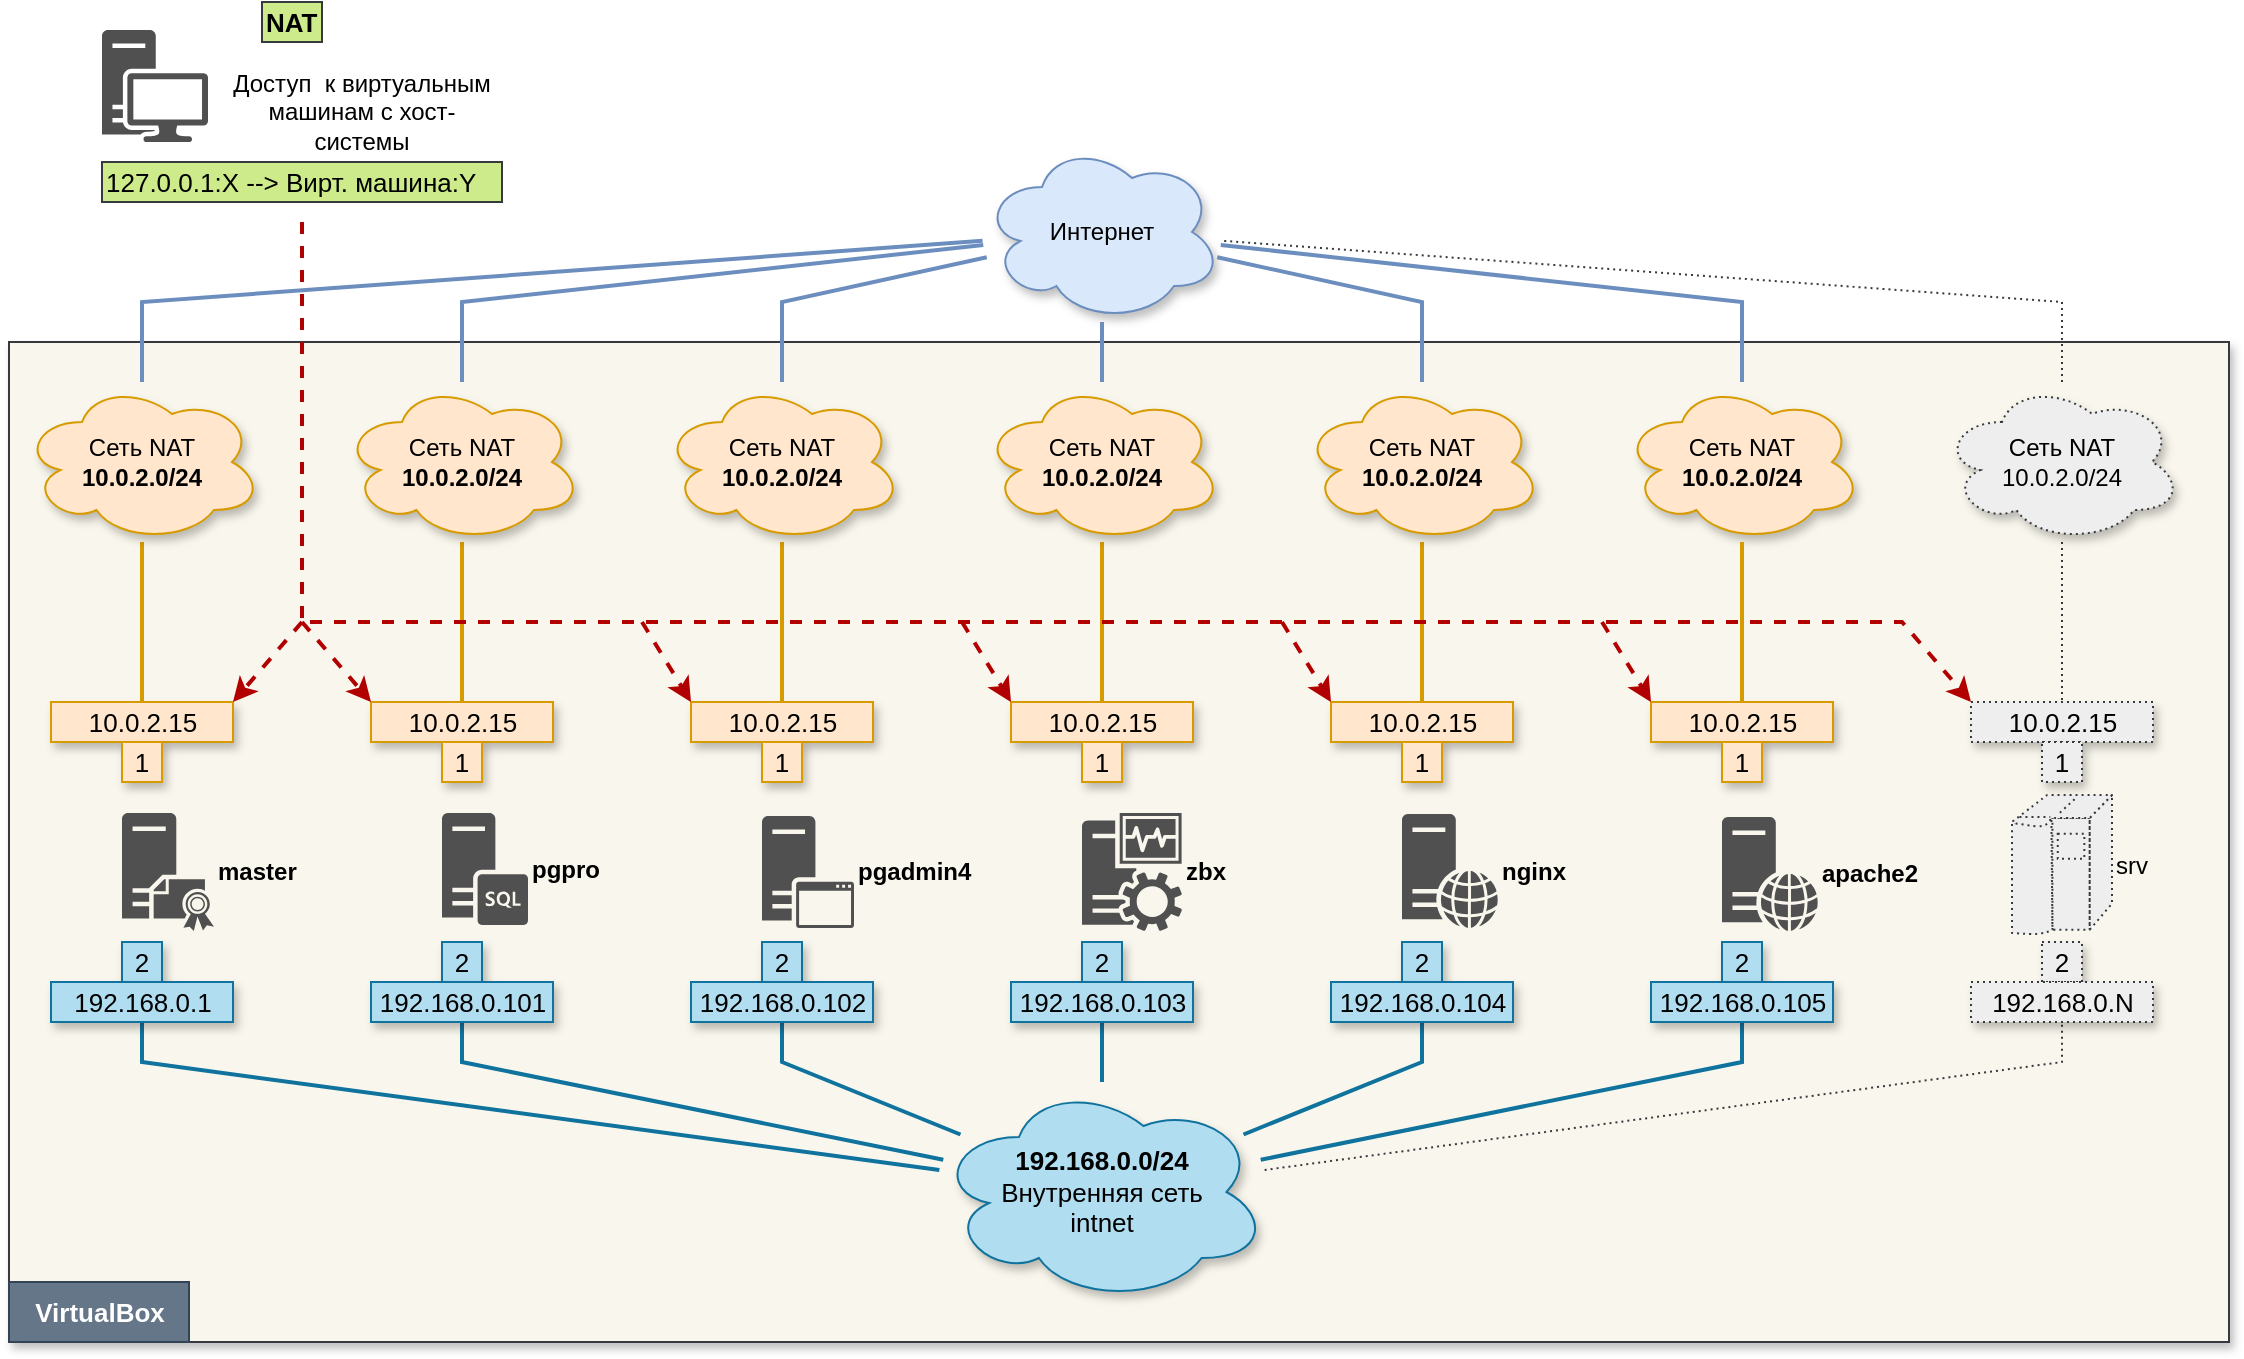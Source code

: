 <mxfile version="20.7.4" type="device"><diagram id="dLpNKgdumVeSnSUJRRxa" name="Страница 1"><mxGraphModel dx="1434" dy="926" grid="1" gridSize="10" guides="1" tooltips="1" connect="1" arrows="1" fold="1" page="1" pageScale="1" pageWidth="827" pageHeight="1169" math="0" shadow="0"><root><mxCell id="0"/><mxCell id="1" parent="0"/><mxCell id="pQSTXscZTdOlNcGqfAEL-66" value="" style="rounded=0;whiteSpace=wrap;html=1;strokeWidth=1;fontSize=13;fillColor=#f9f7ed;strokeColor=#36393d;shadow=1;glass=0;" parent="1" vertex="1"><mxGeometry x="193.5" y="180" width="1110" height="500" as="geometry"/></mxCell><mxCell id="pQSTXscZTdOlNcGqfAEL-23" value="" style="endArrow=none;html=1;rounded=0;fontSize=13;fillColor=#b1ddf0;strokeColor=#10739e;strokeWidth=2;startArrow=none;" parent="1" source="pQSTXscZTdOlNcGqfAEL-22" target="pQSTXscZTdOlNcGqfAEL-14" edge="1"><mxGeometry width="50" height="50" relative="1" as="geometry"><mxPoint x="210" y="650" as="sourcePoint"/><mxPoint x="230" y="520" as="targetPoint"/><Array as="points"/></mxGeometry></mxCell><mxCell id="1Jj2ksppsvtcZRuddjDc-9" value="" style="endArrow=none;html=1;rounded=0;fillColor=#ffe6cc;strokeColor=#d79b00;strokeWidth=2;" parent="1" source="pQSTXscZTdOlNcGqfAEL-29" target="pQSTXscZTdOlNcGqfAEL-5" edge="1"><mxGeometry width="50" height="50" relative="1" as="geometry"><mxPoint x="160" y="430" as="sourcePoint"/><mxPoint x="210" y="380" as="targetPoint"/></mxGeometry></mxCell><mxCell id="1Jj2ksppsvtcZRuddjDc-10" value="" style="endArrow=none;html=1;rounded=0;fillColor=#ffe6cc;strokeColor=#d79b00;strokeWidth=2;" parent="1" source="pQSTXscZTdOlNcGqfAEL-33" target="pQSTXscZTdOlNcGqfAEL-7" edge="1"><mxGeometry width="50" height="50" relative="1" as="geometry"><mxPoint x="460" y="720" as="sourcePoint"/><mxPoint x="540" y="320" as="targetPoint"/></mxGeometry></mxCell><mxCell id="1Jj2ksppsvtcZRuddjDc-11" value="" style="endArrow=none;html=1;rounded=0;fillColor=#ffe6cc;strokeColor=#d79b00;strokeWidth=2;" parent="1" source="pQSTXscZTdOlNcGqfAEL-35" target="pQSTXscZTdOlNcGqfAEL-9" edge="1"><mxGeometry width="50" height="50" relative="1" as="geometry"><mxPoint x="520" y="720" as="sourcePoint"/><mxPoint x="570" y="670" as="targetPoint"/></mxGeometry></mxCell><mxCell id="1Jj2ksppsvtcZRuddjDc-15" value="" style="endArrow=none;html=1;rounded=0;fillColor=#b1ddf0;strokeColor=#10739e;strokeWidth=2;" parent="1" source="pQSTXscZTdOlNcGqfAEL-16" target="pQSTXscZTdOlNcGqfAEL-17" edge="1"><mxGeometry width="50" height="50" relative="1" as="geometry"><mxPoint x="220" y="620" as="sourcePoint"/><mxPoint x="270" y="570" as="targetPoint"/><Array as="points"><mxPoint x="420" y="540"/></Array></mxGeometry></mxCell><mxCell id="1Jj2ksppsvtcZRuddjDc-16" value="" style="endArrow=none;html=1;rounded=0;entryX=0.5;entryY=0.5;entryDx=0;entryDy=0;entryPerimeter=0;fillColor=#b1ddf0;strokeColor=#10739e;strokeWidth=2;" parent="1" source="pQSTXscZTdOlNcGqfAEL-16" target="pQSTXscZTdOlNcGqfAEL-18" edge="1"><mxGeometry width="50" height="50" relative="1" as="geometry"><mxPoint x="600" y="640" as="sourcePoint"/><mxPoint x="650" y="590" as="targetPoint"/><Array as="points"><mxPoint x="580" y="540"/></Array></mxGeometry></mxCell><mxCell id="1Jj2ksppsvtcZRuddjDc-17" value="srv" style="shape=mxgraph.cisco.computers_and_peripherals.ibm_mainframe;html=1;pointerEvents=1;dashed=1;fillColor=#eeeeee;strokeColor=#36393d;strokeWidth=1;verticalLabelPosition=middle;verticalAlign=middle;align=left;outlineConnect=0;labelPosition=right;fontStyle=0;dashPattern=1 2;" parent="1" vertex="1"><mxGeometry x="1195" y="406.5" width="50" height="70" as="geometry"/></mxCell><mxCell id="1Jj2ksppsvtcZRuddjDc-18" value="" style="endArrow=none;html=1;rounded=0;fillColor=#eeeeee;strokeColor=#36393d;strokeWidth=1;dashed=1;dashPattern=1 2;" parent="1" source="pQSTXscZTdOlNcGqfAEL-16" target="pQSTXscZTdOlNcGqfAEL-19" edge="1"><mxGeometry width="50" height="50" relative="1" as="geometry"><mxPoint x="580" y="630" as="sourcePoint"/><mxPoint x="1150" y="600" as="targetPoint"/><Array as="points"><mxPoint x="1220" y="540"/></Array></mxGeometry></mxCell><mxCell id="1Jj2ksppsvtcZRuddjDc-19" value="" style="endArrow=none;html=1;rounded=0;fillColor=#eeeeee;strokeColor=#36393d;strokeWidth=1;dashed=1;dashPattern=1 2;" parent="1" source="pQSTXscZTdOlNcGqfAEL-11" target="pQSTXscZTdOlNcGqfAEL-37" edge="1"><mxGeometry width="50" height="50" relative="1" as="geometry"><mxPoint x="865" y="680" as="sourcePoint"/><mxPoint x="1300" y="290" as="targetPoint"/></mxGeometry></mxCell><mxCell id="pQSTXscZTdOlNcGqfAEL-4" value="&lt;div&gt;Интернет&lt;/div&gt;" style="ellipse;shape=cloud;whiteSpace=wrap;html=1;fillColor=#dae8fc;strokeColor=#6c8ebf;shadow=1;" parent="1" vertex="1"><mxGeometry x="680" y="80" width="120" height="90" as="geometry"/></mxCell><mxCell id="pQSTXscZTdOlNcGqfAEL-5" value="&lt;div&gt;Сеть NAT&lt;/div&gt;&lt;b&gt;10.0.2.0/24&lt;/b&gt;" style="ellipse;shape=cloud;whiteSpace=wrap;html=1;fillColor=#ffe6cc;strokeColor=#d79b00;shadow=1;" parent="1" vertex="1"><mxGeometry x="200" y="200" width="120" height="80" as="geometry"/></mxCell><mxCell id="pQSTXscZTdOlNcGqfAEL-7" value="&lt;div&gt;Сеть NAT&lt;/div&gt;&lt;div&gt;&lt;b&gt;10.0.2.0/24&lt;/b&gt;&lt;/div&gt;" style="ellipse;shape=cloud;whiteSpace=wrap;html=1;fillColor=#ffe6cc;strokeColor=#d79b00;shadow=1;" parent="1" vertex="1"><mxGeometry x="360" y="200" width="120" height="80" as="geometry"/></mxCell><mxCell id="pQSTXscZTdOlNcGqfAEL-9" value="&lt;div&gt;Сеть NAT&lt;/div&gt;&lt;b&gt;10.0.2.0/24&lt;/b&gt;" style="ellipse;shape=cloud;whiteSpace=wrap;html=1;fillColor=#ffe6cc;strokeColor=#d79b00;shadow=1;" parent="1" vertex="1"><mxGeometry x="520" y="200" width="120" height="80" as="geometry"/></mxCell><mxCell id="pQSTXscZTdOlNcGqfAEL-11" value="&lt;div&gt;Сеть NAT&lt;/div&gt;&lt;span&gt;10.0.2.0/24&lt;/span&gt;" style="ellipse;shape=cloud;whiteSpace=wrap;html=1;fillColor=#eeeeee;strokeColor=#36393d;shadow=1;dashed=1;dashPattern=1 2;fontStyle=0" parent="1" vertex="1"><mxGeometry x="1160" y="200" width="120" height="80" as="geometry"/></mxCell><mxCell id="pQSTXscZTdOlNcGqfAEL-14" value="2" style="whiteSpace=wrap;html=1;aspect=fixed;verticalAlign=middle;fontSize=13;fillColor=#b1ddf0;strokeColor=#10739e;fontStyle=0;shadow=1;" parent="1" vertex="1"><mxGeometry x="250" y="480" width="20" height="20" as="geometry"/></mxCell><mxCell id="pQSTXscZTdOlNcGqfAEL-16" value="&lt;div&gt;&lt;b&gt;192.168.0.0/24&lt;/b&gt;&lt;/div&gt;&lt;div&gt;Внутренняя сеть &lt;br&gt;intnet&lt;/div&gt;" style="ellipse;shape=cloud;whiteSpace=wrap;html=1;fontSize=13;fillColor=#b1ddf0;strokeColor=#10739e;shadow=1;" parent="1" vertex="1"><mxGeometry x="657" y="550" width="166" height="110" as="geometry"/></mxCell><mxCell id="pQSTXscZTdOlNcGqfAEL-17" value="2" style="whiteSpace=wrap;html=1;aspect=fixed;verticalAlign=middle;fontSize=13;fillColor=#b1ddf0;strokeColor=#10739e;fontStyle=0;shadow=1;" parent="1" vertex="1"><mxGeometry x="410" y="480" width="20" height="20" as="geometry"/></mxCell><mxCell id="pQSTXscZTdOlNcGqfAEL-18" value="2" style="whiteSpace=wrap;html=1;aspect=fixed;verticalAlign=middle;fontSize=13;fillColor=#b1ddf0;strokeColor=#10739e;fontStyle=0;shadow=1;" parent="1" vertex="1"><mxGeometry x="570" y="480" width="20" height="20" as="geometry"/></mxCell><mxCell id="pQSTXscZTdOlNcGqfAEL-19" value="2" style="whiteSpace=wrap;html=1;aspect=fixed;verticalAlign=middle;fontSize=13;fillColor=#eeeeee;strokeColor=#36393d;fontStyle=0;shadow=1;dashed=1;dashPattern=1 2;" parent="1" vertex="1"><mxGeometry x="1210" y="480" width="20" height="20" as="geometry"/></mxCell><mxCell id="pQSTXscZTdOlNcGqfAEL-24" value="192.168.0.101" style="text;html=1;strokeColor=#10739e;fillColor=#b1ddf0;align=center;verticalAlign=middle;whiteSpace=wrap;rounded=0;fontSize=13;fontStyle=0;shadow=1;" parent="1" vertex="1"><mxGeometry x="374.5" y="500" width="91" height="20" as="geometry"/></mxCell><mxCell id="pQSTXscZTdOlNcGqfAEL-25" value="192.168.0.102" style="text;html=1;strokeColor=#10739e;fillColor=#b1ddf0;align=center;verticalAlign=middle;whiteSpace=wrap;rounded=0;fontSize=13;fontStyle=0;shadow=1;" parent="1" vertex="1"><mxGeometry x="534.5" y="500" width="91" height="20" as="geometry"/></mxCell><mxCell id="pQSTXscZTdOlNcGqfAEL-26" value="192.168.0.N" style="text;html=1;strokeColor=#36393d;fillColor=#eeeeee;align=center;verticalAlign=middle;whiteSpace=wrap;rounded=0;fontSize=13;fontStyle=0;shadow=1;dashed=1;dashPattern=1 2;" parent="1" vertex="1"><mxGeometry x="1174.5" y="500" width="91" height="20" as="geometry"/></mxCell><mxCell id="pQSTXscZTdOlNcGqfAEL-30" value="10.0.2.15" style="text;html=1;strokeColor=#d79b00;fillColor=#ffe6cc;align=center;verticalAlign=middle;whiteSpace=wrap;rounded=0;fontSize=13;shadow=1;" parent="1" vertex="1"><mxGeometry x="214.5" y="360" width="91" height="20" as="geometry"/></mxCell><mxCell id="pQSTXscZTdOlNcGqfAEL-34" value="10.0.2.15" style="text;html=1;strokeColor=#d79b00;fillColor=#ffe6cc;align=center;verticalAlign=middle;whiteSpace=wrap;rounded=0;fontSize=13;shadow=1;" parent="1" vertex="1"><mxGeometry x="374.5" y="360" width="91" height="20" as="geometry"/></mxCell><mxCell id="pQSTXscZTdOlNcGqfAEL-36" value="10.0.2.15" style="text;html=1;strokeColor=#d79b00;fillColor=#ffe6cc;align=center;verticalAlign=middle;whiteSpace=wrap;rounded=0;fontSize=13;shadow=1;" parent="1" vertex="1"><mxGeometry x="534.5" y="360" width="91" height="20" as="geometry"/></mxCell><mxCell id="pQSTXscZTdOlNcGqfAEL-38" value="10.0.2.15" style="text;html=1;strokeColor=#36393d;fillColor=#eeeeee;align=center;verticalAlign=middle;whiteSpace=wrap;rounded=0;fontSize=13;shadow=1;dashed=1;dashPattern=1 2;" parent="1" vertex="1"><mxGeometry x="1174.5" y="360" width="91" height="20" as="geometry"/></mxCell><mxCell id="pQSTXscZTdOlNcGqfAEL-54" value="NAT" style="text;html=1;fillColor=#cdeb8b;align=left;verticalAlign=middle;whiteSpace=wrap;rounded=0;fontSize=13;fontStyle=1;strokeColor=#36393d;" parent="1" vertex="1"><mxGeometry x="320" y="10" width="30" height="20" as="geometry"/></mxCell><mxCell id="pQSTXscZTdOlNcGqfAEL-63" value="127.0.0.1:X --&amp;gt; Вирт. машина:Y" style="text;html=1;align=left;verticalAlign=middle;whiteSpace=wrap;rounded=0;fontSize=13;fillColor=#cdeb8b;strokeColor=#36393d;fontStyle=0;" parent="1" vertex="1"><mxGeometry x="240" y="90" width="200" height="20" as="geometry"/></mxCell><mxCell id="pQSTXscZTdOlNcGqfAEL-6" value="" style="endArrow=none;html=1;rounded=0;strokeWidth=2;fillColor=#dae8fc;strokeColor=#6c8ebf;" parent="1" source="pQSTXscZTdOlNcGqfAEL-5" target="pQSTXscZTdOlNcGqfAEL-4" edge="1"><mxGeometry width="50" height="50" relative="1" as="geometry"><mxPoint x="130" y="220" as="sourcePoint"/><mxPoint x="180" y="170" as="targetPoint"/><Array as="points"><mxPoint x="260" y="160"/></Array></mxGeometry></mxCell><mxCell id="pQSTXscZTdOlNcGqfAEL-8" value="" style="endArrow=none;html=1;rounded=0;strokeWidth=2;fillColor=#dae8fc;strokeColor=#6c8ebf;" parent="1" source="pQSTXscZTdOlNcGqfAEL-7" target="pQSTXscZTdOlNcGqfAEL-4" edge="1"><mxGeometry width="50" height="50" relative="1" as="geometry"><mxPoint x="170" y="250" as="sourcePoint"/><mxPoint x="220" y="200" as="targetPoint"/><Array as="points"><mxPoint x="420" y="160"/></Array></mxGeometry></mxCell><mxCell id="pQSTXscZTdOlNcGqfAEL-10" value="" style="endArrow=none;html=1;rounded=0;strokeWidth=2;fillColor=#dae8fc;strokeColor=#6c8ebf;" parent="1" source="pQSTXscZTdOlNcGqfAEL-9" target="pQSTXscZTdOlNcGqfAEL-4" edge="1"><mxGeometry width="50" height="50" relative="1" as="geometry"><mxPoint x="140" y="240" as="sourcePoint"/><mxPoint x="190" y="190" as="targetPoint"/><Array as="points"><mxPoint x="580" y="160"/></Array></mxGeometry></mxCell><mxCell id="pQSTXscZTdOlNcGqfAEL-29" value="1" style="whiteSpace=wrap;html=1;aspect=fixed;verticalAlign=middle;fontSize=13;fillColor=#ffe6cc;strokeColor=#d79b00;fontStyle=0;shadow=1;" parent="1" vertex="1"><mxGeometry x="250" y="380" width="20" height="20" as="geometry"/></mxCell><mxCell id="pQSTXscZTdOlNcGqfAEL-33" value="1" style="whiteSpace=wrap;html=1;aspect=fixed;verticalAlign=middle;fontSize=13;fillColor=#ffe6cc;strokeColor=#d79b00;fontStyle=0;shadow=1;" parent="1" vertex="1"><mxGeometry x="410" y="380" width="20" height="20" as="geometry"/></mxCell><mxCell id="pQSTXscZTdOlNcGqfAEL-35" value="1" style="whiteSpace=wrap;html=1;aspect=fixed;verticalAlign=middle;fontSize=13;fillColor=#ffe6cc;strokeColor=#d79b00;fontStyle=0;shadow=1;" parent="1" vertex="1"><mxGeometry x="570" y="380" width="20" height="20" as="geometry"/></mxCell><mxCell id="pQSTXscZTdOlNcGqfAEL-37" value="1" style="whiteSpace=wrap;html=1;aspect=fixed;verticalAlign=middle;fontSize=13;fillColor=#eeeeee;strokeColor=#36393d;fontStyle=0;shadow=1;dashed=1;dashPattern=1 2;" parent="1" vertex="1"><mxGeometry x="1210" y="380" width="20" height="20" as="geometry"/></mxCell><mxCell id="tnZdwxEttJW5x21GmOAq-6" value="" style="endArrow=none;html=1;rounded=0;fillColor=#ffe6cc;strokeColor=#d79b00;strokeWidth=2;" edge="1" source="tnZdwxEttJW5x21GmOAq-11" target="tnZdwxEttJW5x21GmOAq-7" parent="1"><mxGeometry width="50" height="50" relative="1" as="geometry"><mxPoint x="675" y="720" as="sourcePoint"/><mxPoint x="725" y="670" as="targetPoint"/></mxGeometry></mxCell><mxCell id="tnZdwxEttJW5x21GmOAq-7" value="&lt;div&gt;Сеть NAT&lt;/div&gt;&lt;b&gt;10.0.2.0/24&lt;/b&gt;" style="ellipse;shape=cloud;whiteSpace=wrap;html=1;fillColor=#ffe6cc;strokeColor=#d79b00;shadow=1;" vertex="1" parent="1"><mxGeometry x="680" y="200" width="120" height="80" as="geometry"/></mxCell><mxCell id="tnZdwxEttJW5x21GmOAq-8" value="2" style="whiteSpace=wrap;html=1;aspect=fixed;verticalAlign=middle;fontSize=13;fillColor=#b1ddf0;strokeColor=#10739e;fontStyle=0;shadow=1;" vertex="1" parent="1"><mxGeometry x="730" y="480" width="20" height="20" as="geometry"/></mxCell><mxCell id="tnZdwxEttJW5x21GmOAq-10" value="10.0.2.15" style="text;html=1;strokeColor=#d79b00;fillColor=#ffe6cc;align=center;verticalAlign=middle;whiteSpace=wrap;rounded=0;fontSize=13;shadow=1;" vertex="1" parent="1"><mxGeometry x="694.5" y="360" width="91" height="20" as="geometry"/></mxCell><mxCell id="tnZdwxEttJW5x21GmOAq-11" value="1" style="whiteSpace=wrap;html=1;aspect=fixed;verticalAlign=middle;fontSize=13;fillColor=#ffe6cc;strokeColor=#d79b00;fontStyle=0;shadow=1;" vertex="1" parent="1"><mxGeometry x="730" y="380" width="20" height="20" as="geometry"/></mxCell><mxCell id="tnZdwxEttJW5x21GmOAq-13" value="" style="endArrow=none;html=1;rounded=0;fillColor=#ffe6cc;strokeColor=#d79b00;strokeWidth=2;" edge="1" source="tnZdwxEttJW5x21GmOAq-18" target="tnZdwxEttJW5x21GmOAq-14" parent="1"><mxGeometry width="50" height="50" relative="1" as="geometry"><mxPoint x="822" y="720" as="sourcePoint"/><mxPoint x="872" y="670" as="targetPoint"/></mxGeometry></mxCell><mxCell id="tnZdwxEttJW5x21GmOAq-14" value="&lt;div&gt;Сеть NAT&lt;/div&gt;&lt;b&gt;10.0.2.0/24&lt;/b&gt;" style="ellipse;shape=cloud;whiteSpace=wrap;html=1;fillColor=#ffe6cc;strokeColor=#d79b00;shadow=1;" vertex="1" parent="1"><mxGeometry x="840" y="200" width="120" height="80" as="geometry"/></mxCell><mxCell id="tnZdwxEttJW5x21GmOAq-15" value="2" style="whiteSpace=wrap;html=1;aspect=fixed;verticalAlign=middle;fontSize=13;fillColor=#b1ddf0;strokeColor=#10739e;fontStyle=0;shadow=1;" vertex="1" parent="1"><mxGeometry x="890" y="480" width="20" height="20" as="geometry"/></mxCell><mxCell id="tnZdwxEttJW5x21GmOAq-17" value="10.0.2.15" style="text;html=1;strokeColor=#d79b00;fillColor=#ffe6cc;align=center;verticalAlign=middle;whiteSpace=wrap;rounded=0;fontSize=13;shadow=1;" vertex="1" parent="1"><mxGeometry x="854.5" y="360" width="91" height="20" as="geometry"/></mxCell><mxCell id="tnZdwxEttJW5x21GmOAq-18" value="1" style="whiteSpace=wrap;html=1;aspect=fixed;verticalAlign=middle;fontSize=13;fillColor=#ffe6cc;strokeColor=#d79b00;fontStyle=0;shadow=1;" vertex="1" parent="1"><mxGeometry x="890" y="380" width="20" height="20" as="geometry"/></mxCell><mxCell id="tnZdwxEttJW5x21GmOAq-19" value="" style="endArrow=none;html=1;rounded=0;fillColor=#b1ddf0;strokeColor=#10739e;strokeWidth=2;" edge="1" parent="1" source="pQSTXscZTdOlNcGqfAEL-16" target="tnZdwxEttJW5x21GmOAq-9"><mxGeometry x="-0.365" y="-192" width="50" height="50" relative="1" as="geometry"><mxPoint x="570.414" y="591.308" as="sourcePoint"/><mxPoint x="820" y="560" as="targetPoint"/><Array as="points"/><mxPoint x="-17" y="80" as="offset"/></mxGeometry></mxCell><mxCell id="tnZdwxEttJW5x21GmOAq-9" value="192.168.0.103" style="text;html=1;strokeColor=#10739e;fillColor=#b1ddf0;align=center;verticalAlign=middle;whiteSpace=wrap;rounded=0;fontSize=13;fontStyle=0;shadow=1;" vertex="1" parent="1"><mxGeometry x="694.5" y="500" width="91" height="20" as="geometry"/></mxCell><mxCell id="tnZdwxEttJW5x21GmOAq-20" value="" style="endArrow=none;html=1;rounded=0;fillColor=#b1ddf0;strokeColor=#10739e;strokeWidth=2;" edge="1" parent="1" source="pQSTXscZTdOlNcGqfAEL-16" target="tnZdwxEttJW5x21GmOAq-15"><mxGeometry x="-0.365" y="-192" width="50" height="50" relative="1" as="geometry"><mxPoint x="660.481" y="616.203" as="sourcePoint"/><mxPoint x="750" y="530" as="targetPoint"/><Array as="points"><mxPoint x="900" y="540"/></Array><mxPoint x="-17" y="80" as="offset"/></mxGeometry></mxCell><mxCell id="tnZdwxEttJW5x21GmOAq-28" value="pgpro" style="sketch=0;pointerEvents=1;shadow=0;dashed=0;html=1;strokeColor=none;fillColor=#505050;labelPosition=right;verticalLabelPosition=middle;verticalAlign=middle;outlineConnect=0;align=left;shape=mxgraph.office.servers.sql_server;fontStyle=1" vertex="1" parent="1"><mxGeometry x="410" y="415.5" width="43" height="56" as="geometry"/></mxCell><mxCell id="tnZdwxEttJW5x21GmOAq-31" value="nginx" style="sketch=0;pointerEvents=1;shadow=0;dashed=0;html=1;strokeColor=none;fillColor=#505050;labelPosition=right;verticalLabelPosition=middle;verticalAlign=middle;outlineConnect=0;align=left;shape=mxgraph.office.servers.web_server;fontStyle=1" vertex="1" parent="1"><mxGeometry x="890" y="416" width="48" height="57" as="geometry"/></mxCell><mxCell id="tnZdwxEttJW5x21GmOAq-32" value="pgadmin4" style="sketch=0;pointerEvents=1;shadow=0;dashed=0;html=1;strokeColor=none;fillColor=#505050;labelPosition=right;verticalLabelPosition=middle;verticalAlign=middle;outlineConnect=0;align=left;shape=mxgraph.office.servers.application_server;fontStyle=1" vertex="1" parent="1"><mxGeometry x="570" y="417" width="46" height="56" as="geometry"/></mxCell><mxCell id="tnZdwxEttJW5x21GmOAq-33" value="zbx" style="sketch=0;pointerEvents=1;shadow=0;dashed=0;html=1;strokeColor=none;fillColor=#505050;labelPosition=right;verticalLabelPosition=middle;verticalAlign=middle;outlineConnect=0;align=left;shape=mxgraph.office.servers.monitoring_sql_reporting_services;fontStyle=1" vertex="1" parent="1"><mxGeometry x="730" y="415.5" width="50" height="59" as="geometry"/></mxCell><mxCell id="tnZdwxEttJW5x21GmOAq-34" value="master" style="sketch=0;pointerEvents=1;shadow=0;dashed=0;html=1;strokeColor=none;fillColor=#505050;labelPosition=right;verticalLabelPosition=middle;verticalAlign=middle;outlineConnect=0;align=left;shape=mxgraph.office.servers.certificate_authority;fontStyle=1" vertex="1" parent="1"><mxGeometry x="250" y="415.5" width="46" height="59" as="geometry"/></mxCell><mxCell id="tnZdwxEttJW5x21GmOAq-35" value="2" style="whiteSpace=wrap;html=1;aspect=fixed;verticalAlign=middle;fontSize=13;fillColor=#b1ddf0;strokeColor=#10739e;fontStyle=0;shadow=1;" vertex="1" parent="1"><mxGeometry x="1050" y="480" width="20" height="20" as="geometry"/></mxCell><mxCell id="tnZdwxEttJW5x21GmOAq-39" value="apache2" style="sketch=0;pointerEvents=1;shadow=0;dashed=0;html=1;strokeColor=none;fillColor=#505050;labelPosition=right;verticalLabelPosition=middle;verticalAlign=middle;outlineConnect=0;align=left;shape=mxgraph.office.servers.web_server;fontStyle=1" vertex="1" parent="1"><mxGeometry x="1050" y="417.5" width="48" height="57" as="geometry"/></mxCell><mxCell id="tnZdwxEttJW5x21GmOAq-40" value="&lt;div&gt;Сеть NAT&lt;/div&gt;&lt;b&gt;10.0.2.0/24&lt;/b&gt;" style="ellipse;shape=cloud;whiteSpace=wrap;html=1;fillColor=#ffe6cc;strokeColor=#d79b00;shadow=1;" vertex="1" parent="1"><mxGeometry x="1000" y="200" width="120" height="80" as="geometry"/></mxCell><mxCell id="tnZdwxEttJW5x21GmOAq-41" value="" style="sketch=0;pointerEvents=1;shadow=0;dashed=0;html=1;strokeColor=none;fillColor=#505050;labelPosition=center;verticalLabelPosition=bottom;verticalAlign=top;outlineConnect=0;align=center;shape=mxgraph.office.devices.workstation;" vertex="1" parent="1"><mxGeometry x="240" y="24" width="53" height="56" as="geometry"/></mxCell><mxCell id="tnZdwxEttJW5x21GmOAq-42" value="" style="endArrow=none;html=1;rounded=0;fillColor=#b1ddf0;strokeColor=#10739e;strokeWidth=2;" edge="1" parent="1" source="pQSTXscZTdOlNcGqfAEL-16" target="tnZdwxEttJW5x21GmOAq-35"><mxGeometry x="-0.365" y="-192" width="50" height="50" relative="1" as="geometry"><mxPoint x="799.465" y="650.835" as="sourcePoint"/><mxPoint x="895.6" y="530" as="targetPoint"/><Array as="points"><mxPoint x="1060" y="540"/></Array><mxPoint x="-17" y="80" as="offset"/></mxGeometry></mxCell><mxCell id="tnZdwxEttJW5x21GmOAq-43" value="" style="endArrow=none;html=1;rounded=0;strokeWidth=2;fillColor=#dae8fc;strokeColor=#6c8ebf;" edge="1" parent="1" source="tnZdwxEttJW5x21GmOAq-7" target="pQSTXscZTdOlNcGqfAEL-4"><mxGeometry width="50" height="50" relative="1" as="geometry"><mxPoint x="741.31" y="191.68" as="sourcePoint"/><mxPoint x="876.998" y="90.004" as="targetPoint"/><Array as="points"/></mxGeometry></mxCell><mxCell id="tnZdwxEttJW5x21GmOAq-44" value="" style="endArrow=none;html=1;rounded=0;strokeWidth=2;fillColor=#dae8fc;strokeColor=#6c8ebf;" edge="1" parent="1" source="tnZdwxEttJW5x21GmOAq-14" target="pQSTXscZTdOlNcGqfAEL-4"><mxGeometry width="50" height="50" relative="1" as="geometry"><mxPoint x="888.96" y="178.99" as="sourcePoint"/><mxPoint x="999.999" y="80.001" as="targetPoint"/><Array as="points"><mxPoint x="900" y="160"/></Array></mxGeometry></mxCell><mxCell id="tnZdwxEttJW5x21GmOAq-45" value="" style="endArrow=none;html=1;rounded=0;strokeWidth=2;fillColor=#dae8fc;strokeColor=#6c8ebf;" edge="1" parent="1" source="tnZdwxEttJW5x21GmOAq-40" target="pQSTXscZTdOlNcGqfAEL-4"><mxGeometry width="50" height="50" relative="1" as="geometry"><mxPoint x="981.04" y="218.99" as="sourcePoint"/><mxPoint x="870.001" y="120.001" as="targetPoint"/><Array as="points"><mxPoint x="1060" y="160"/></Array></mxGeometry></mxCell><mxCell id="tnZdwxEttJW5x21GmOAq-46" value="" style="endArrow=none;html=1;rounded=0;fontSize=13;fillColor=#b1ddf0;strokeColor=#10739e;strokeWidth=2;" edge="1" parent="1" source="pQSTXscZTdOlNcGqfAEL-16" target="pQSTXscZTdOlNcGqfAEL-22"><mxGeometry width="50" height="50" relative="1" as="geometry"><mxPoint x="662.86" y="664.7" as="sourcePoint"/><mxPoint x="260.714" y="500" as="targetPoint"/><Array as="points"><mxPoint x="260" y="540"/></Array></mxGeometry></mxCell><mxCell id="pQSTXscZTdOlNcGqfAEL-22" value="192.168.0.1" style="text;html=1;strokeColor=#10739e;fillColor=#b1ddf0;align=center;verticalAlign=middle;whiteSpace=wrap;rounded=0;fontSize=13;fontStyle=0;shadow=1;" parent="1" vertex="1"><mxGeometry x="214.5" y="500" width="91" height="20" as="geometry"/></mxCell><mxCell id="tnZdwxEttJW5x21GmOAq-16" value="192.168.0.104" style="text;html=1;strokeColor=#10739e;fillColor=#b1ddf0;align=center;verticalAlign=middle;whiteSpace=wrap;rounded=0;fontSize=13;fontStyle=0;shadow=1;" vertex="1" parent="1"><mxGeometry x="854.5" y="500" width="91" height="20" as="geometry"/></mxCell><mxCell id="tnZdwxEttJW5x21GmOAq-48" value="" style="endArrow=none;html=1;rounded=0;fillColor=#ffe6cc;strokeColor=#d79b00;strokeWidth=2;" edge="1" parent="1" source="tnZdwxEttJW5x21GmOAq-38" target="tnZdwxEttJW5x21GmOAq-40"><mxGeometry width="50" height="50" relative="1" as="geometry"><mxPoint x="910" y="390" as="sourcePoint"/><mxPoint x="910" y="290" as="targetPoint"/></mxGeometry></mxCell><mxCell id="tnZdwxEttJW5x21GmOAq-37" value="10.0.2.15" style="text;html=1;strokeColor=#d79b00;fillColor=#ffe6cc;align=center;verticalAlign=middle;whiteSpace=wrap;rounded=0;fontSize=13;shadow=1;" vertex="1" parent="1"><mxGeometry x="1014.5" y="360" width="91" height="20" as="geometry"/></mxCell><mxCell id="tnZdwxEttJW5x21GmOAq-38" value="1" style="whiteSpace=wrap;html=1;aspect=fixed;verticalAlign=middle;fontSize=13;fillColor=#ffe6cc;strokeColor=#d79b00;fontStyle=0;shadow=1;" vertex="1" parent="1"><mxGeometry x="1050" y="380" width="20" height="20" as="geometry"/></mxCell><mxCell id="tnZdwxEttJW5x21GmOAq-36" value="192.168.0.105" style="text;html=1;strokeColor=#10739e;fillColor=#b1ddf0;align=center;verticalAlign=middle;whiteSpace=wrap;rounded=0;fontSize=13;fontStyle=0;shadow=1;" vertex="1" parent="1"><mxGeometry x="1014.5" y="500" width="91" height="20" as="geometry"/></mxCell><mxCell id="tnZdwxEttJW5x21GmOAq-51" value="" style="endArrow=none;html=1;rounded=0;fillColor=#eeeeee;strokeColor=#36393d;strokeWidth=1;dashed=1;dashPattern=1 2;" edge="1" parent="1" source="pQSTXscZTdOlNcGqfAEL-11" target="pQSTXscZTdOlNcGqfAEL-4"><mxGeometry width="50" height="50" relative="1" as="geometry"><mxPoint x="960.003" y="82.186" as="sourcePoint"/><mxPoint x="1364.48" y="-100" as="targetPoint"/><Array as="points"><mxPoint x="1220" y="160"/></Array></mxGeometry></mxCell><mxCell id="tnZdwxEttJW5x21GmOAq-67" value="" style="endArrow=classic;html=1;rounded=0;fontSize=13;fillColor=#e51400;strokeColor=#B20000;dashed=1;entryX=0;entryY=0;entryDx=0;entryDy=0;strokeWidth=2;" edge="1" parent="1" target="tnZdwxEttJW5x21GmOAq-17"><mxGeometry width="50" height="50" relative="1" as="geometry"><mxPoint x="830" y="320" as="sourcePoint"/><mxPoint x="897.25" y="380" as="targetPoint"/><Array as="points"/></mxGeometry></mxCell><mxCell id="tnZdwxEttJW5x21GmOAq-68" value="" style="endArrow=classic;html=1;rounded=0;fontSize=13;fillColor=#e51400;strokeColor=#B20000;dashed=1;entryX=0;entryY=0;entryDx=0;entryDy=0;strokeWidth=2;" edge="1" parent="1" target="tnZdwxEttJW5x21GmOAq-37"><mxGeometry width="50" height="50" relative="1" as="geometry"><mxPoint x="990" y="320" as="sourcePoint"/><mxPoint x="960" y="350" as="targetPoint"/><Array as="points"/></mxGeometry></mxCell><mxCell id="tnZdwxEttJW5x21GmOAq-88" value="Доступ&amp;nbsp; к виртуальным машинам с хост-системы" style="text;html=1;strokeColor=none;fillColor=none;align=center;verticalAlign=middle;whiteSpace=wrap;rounded=0;" vertex="1" parent="1"><mxGeometry x="300" y="40" width="140" height="50" as="geometry"/></mxCell><mxCell id="tnZdwxEttJW5x21GmOAq-94" value="" style="endArrow=classic;html=1;rounded=0;fontSize=13;fillColor=#e51400;strokeColor=#B20000;dashed=1;entryX=0;entryY=0;entryDx=0;entryDy=0;strokeWidth=2;" edge="1" parent="1"><mxGeometry width="50" height="50" relative="1" as="geometry"><mxPoint x="340" y="120" as="sourcePoint"/><mxPoint x="1174.5" y="360" as="targetPoint"/><Array as="points"><mxPoint x="340" y="320"/><mxPoint x="1140" y="320"/></Array></mxGeometry></mxCell><mxCell id="tnZdwxEttJW5x21GmOAq-95" value="" style="endArrow=classic;html=1;rounded=0;fontSize=13;fillColor=#e51400;strokeColor=#B20000;dashed=1;entryX=0;entryY=0;entryDx=0;entryDy=0;strokeWidth=2;" edge="1" parent="1" target="tnZdwxEttJW5x21GmOAq-10"><mxGeometry width="50" height="50" relative="1" as="geometry"><mxPoint x="670" y="320" as="sourcePoint"/><mxPoint x="833.5" y="370" as="targetPoint"/><Array as="points"/></mxGeometry></mxCell><mxCell id="tnZdwxEttJW5x21GmOAq-96" value="" style="endArrow=classic;html=1;rounded=0;fontSize=13;fillColor=#e51400;strokeColor=#B20000;dashed=1;entryX=0;entryY=0;entryDx=0;entryDy=0;strokeWidth=2;" edge="1" parent="1" target="pQSTXscZTdOlNcGqfAEL-36"><mxGeometry width="50" height="50" relative="1" as="geometry"><mxPoint x="510" y="320" as="sourcePoint"/><mxPoint x="874.5" y="380" as="targetPoint"/><Array as="points"/></mxGeometry></mxCell><mxCell id="tnZdwxEttJW5x21GmOAq-97" value="" style="endArrow=classic;html=1;rounded=0;fontSize=13;fillColor=#e51400;strokeColor=#B20000;dashed=1;entryX=1;entryY=0;entryDx=0;entryDy=0;strokeWidth=2;" edge="1" parent="1" target="pQSTXscZTdOlNcGqfAEL-30"><mxGeometry width="50" height="50" relative="1" as="geometry"><mxPoint x="340" y="320" as="sourcePoint"/><mxPoint x="164.5" y="350" as="targetPoint"/><Array as="points"/></mxGeometry></mxCell><mxCell id="tnZdwxEttJW5x21GmOAq-98" value="" style="endArrow=classic;html=1;rounded=0;fontSize=13;fillColor=#e51400;strokeColor=#B20000;dashed=1;entryX=0;entryY=0;entryDx=0;entryDy=0;strokeWidth=2;" edge="1" parent="1" target="pQSTXscZTdOlNcGqfAEL-34"><mxGeometry width="50" height="50" relative="1" as="geometry"><mxPoint x="340" y="320" as="sourcePoint"/><mxPoint x="144.5" y="350" as="targetPoint"/><Array as="points"/></mxGeometry></mxCell><mxCell id="pQSTXscZTdOlNcGqfAEL-67" value="VirtualBox" style="text;html=1;strokeColor=#314354;fillColor=#647687;align=center;verticalAlign=middle;whiteSpace=wrap;rounded=0;strokeWidth=1;fontSize=13;fontColor=#ffffff;fontStyle=1;shadow=0;" parent="1" vertex="1"><mxGeometry x="193.5" y="650" width="90" height="30" as="geometry"/></mxCell></root></mxGraphModel></diagram></mxfile>